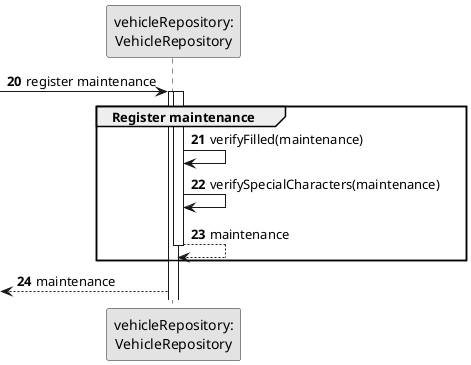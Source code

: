 @startuml
skinparam monochrome true
skinparam packageStyle rectangle
skinparam shadowing false

autonumber 20

participant "vehicleRepository:\nVehicleRepository" as VehicleRepository

-> VehicleRepository :  register maintenance
               group Register maintenance
            activate VehicleRepository


            activate VehicleRepository

                VehicleRepository -> VehicleRepository : verifyFilled(maintenance)
                VehicleRepository -> VehicleRepository : verifySpecialCharacters(maintenance)
                    VehicleRepository --> VehicleRepository : maintenance
               deactivate
               end
                <-- VehicleRepository : maintenance

@enduml